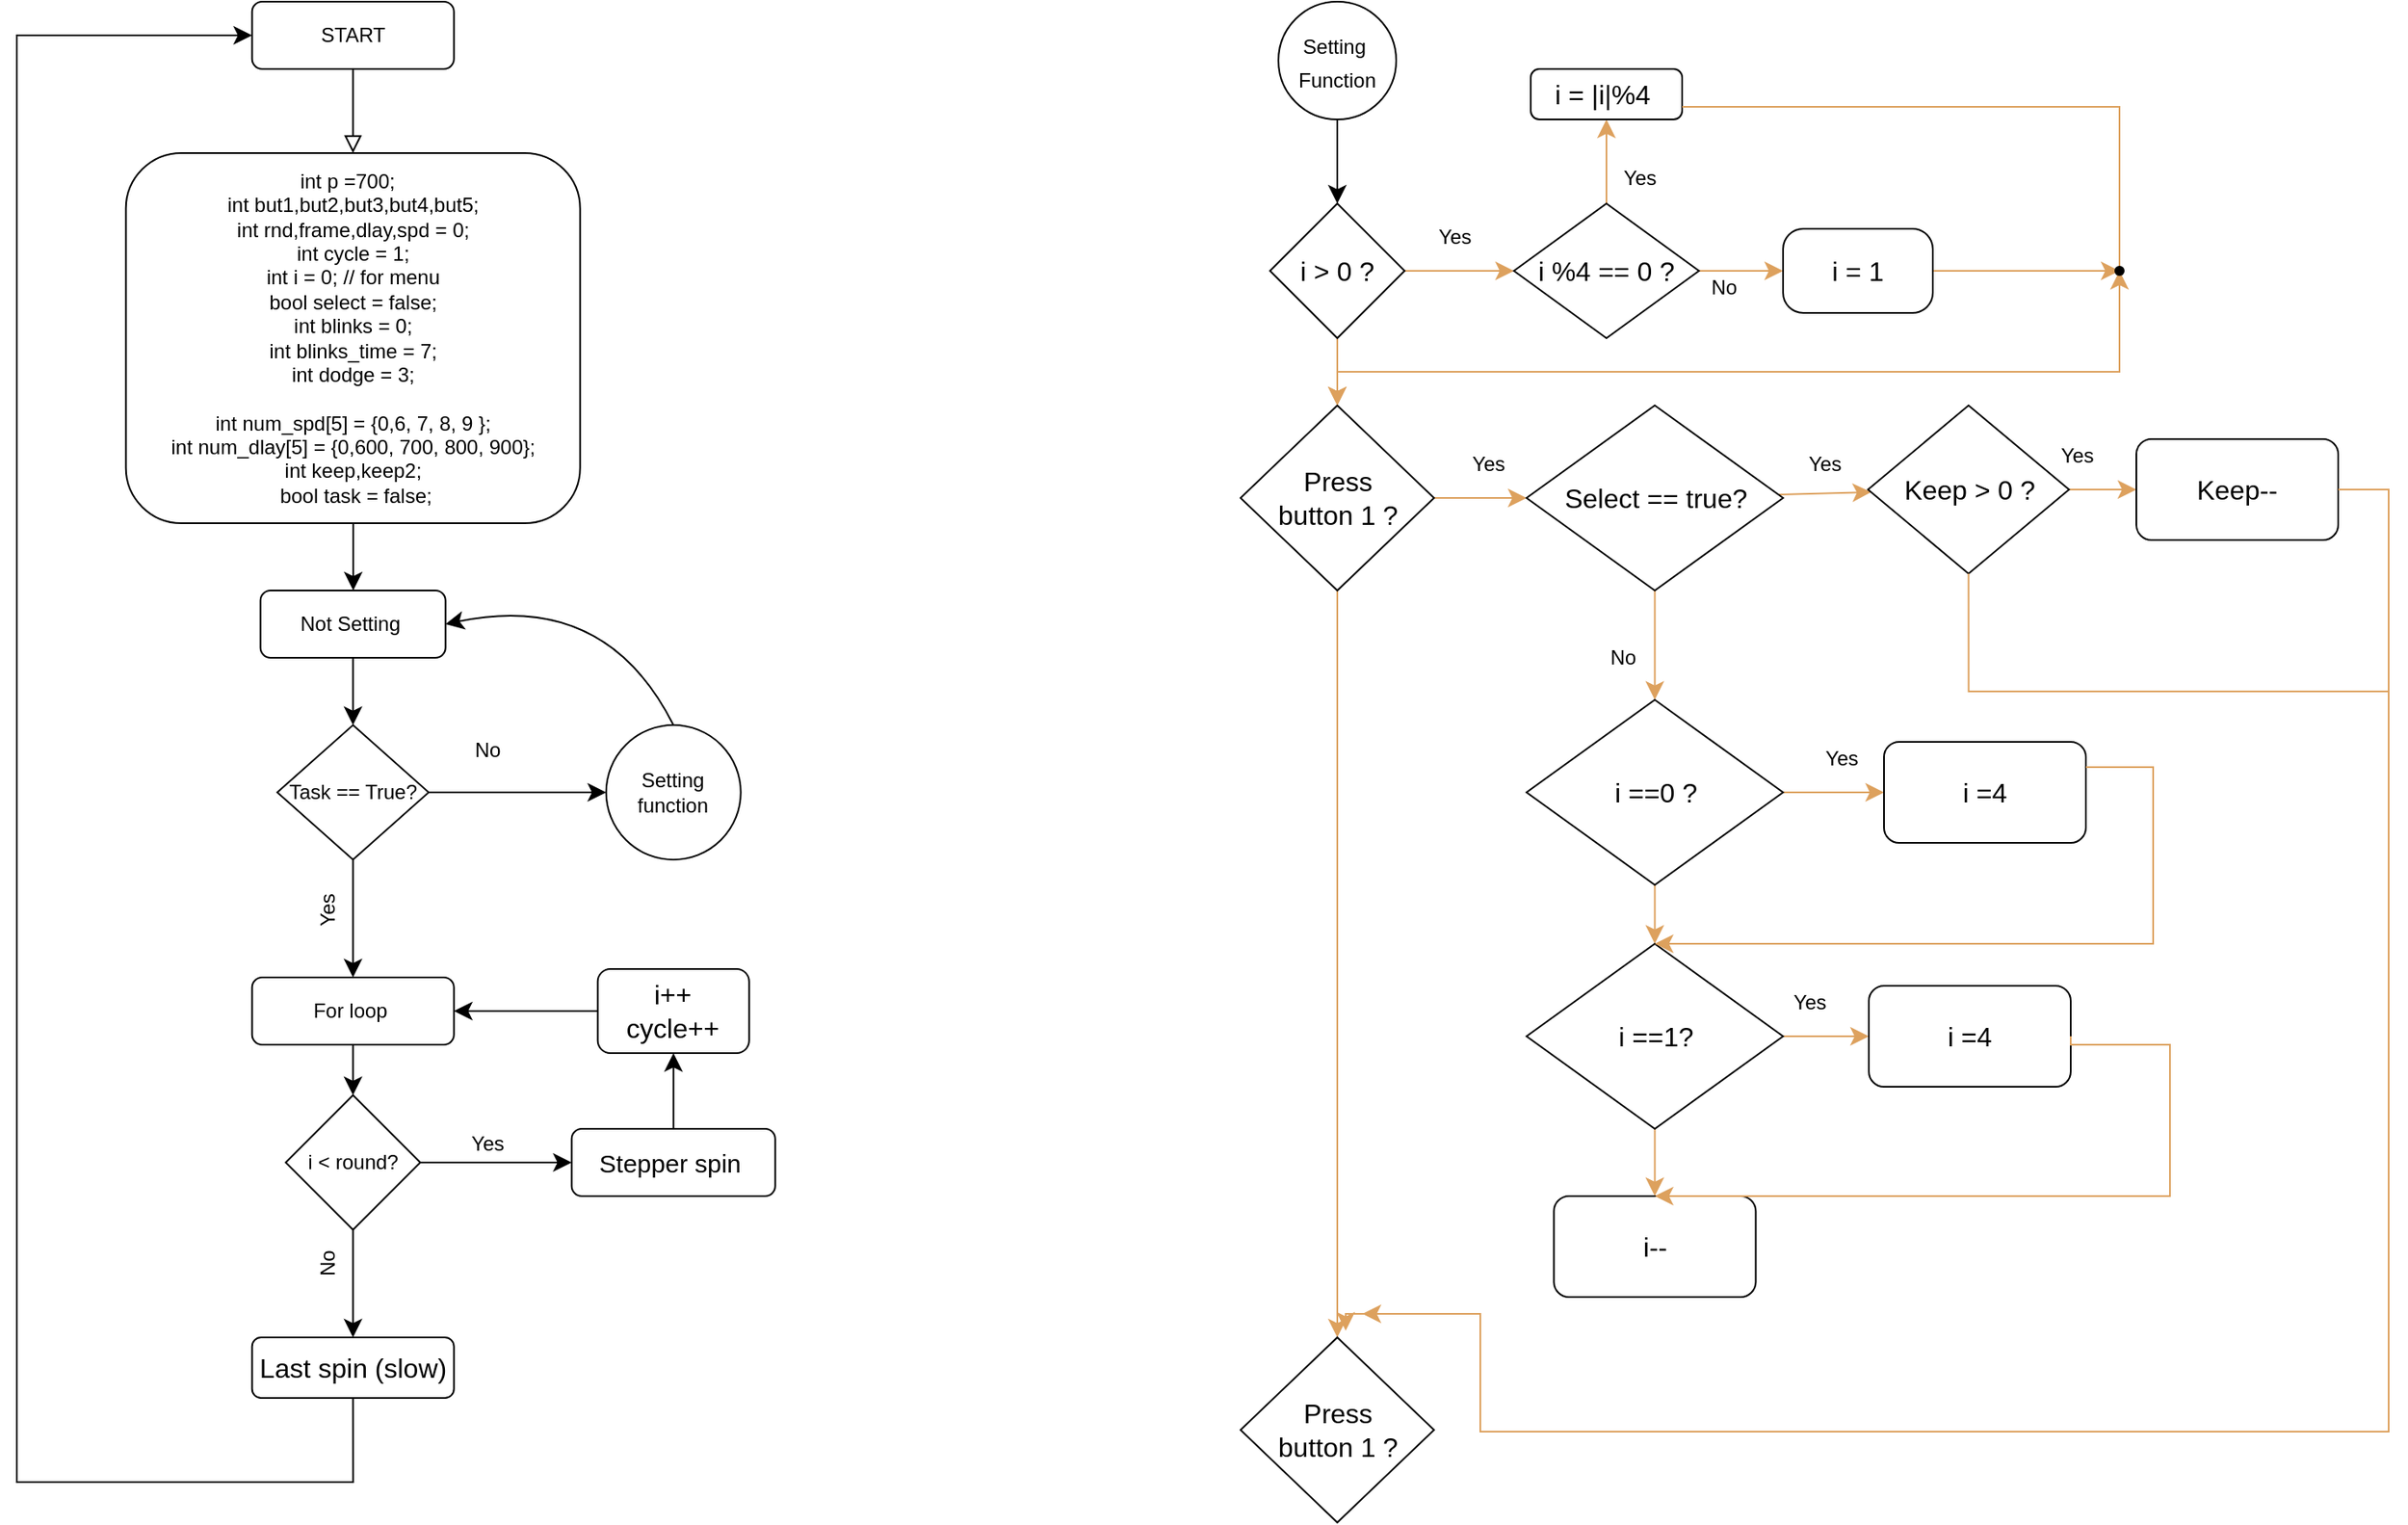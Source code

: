 <mxfile version="21.4.0" type="github" pages="2">
  <diagram id="C5RBs43oDa-KdzZeNtuy" name="Page-1">
    <mxGraphModel dx="778" dy="1082" grid="1" gridSize="10" guides="1" tooltips="1" connect="1" arrows="1" fold="1" page="1" pageScale="1" pageWidth="827" pageHeight="1169" math="0" shadow="0">
      <root>
        <mxCell id="WIyWlLk6GJQsqaUBKTNV-0" />
        <mxCell id="WIyWlLk6GJQsqaUBKTNV-1" parent="WIyWlLk6GJQsqaUBKTNV-0" />
        <mxCell id="WIyWlLk6GJQsqaUBKTNV-2" value="" style="rounded=0;html=1;jettySize=auto;orthogonalLoop=1;fontSize=11;endArrow=block;endFill=0;endSize=8;strokeWidth=1;shadow=0;labelBackgroundColor=none;edgeStyle=orthogonalEdgeStyle;entryX=0.5;entryY=0;entryDx=0;entryDy=0;" parent="WIyWlLk6GJQsqaUBKTNV-1" source="WIyWlLk6GJQsqaUBKTNV-3" target="GSnDaTGisuVbNJ6zyoTn-40" edge="1">
          <mxGeometry relative="1" as="geometry">
            <mxPoint x="340" y="120" as="targetPoint" />
          </mxGeometry>
        </mxCell>
        <mxCell id="WIyWlLk6GJQsqaUBKTNV-3" value="START" style="rounded=1;whiteSpace=wrap;html=1;fontSize=12;glass=0;strokeWidth=1;shadow=0;" parent="WIyWlLk6GJQsqaUBKTNV-1" vertex="1">
          <mxGeometry x="279.85" y="40" width="120" height="40" as="geometry" />
        </mxCell>
        <mxCell id="GSnDaTGisuVbNJ6zyoTn-1" value="Task == True?" style="rhombus;whiteSpace=wrap;html=1;shadow=0;strokeColor=default;strokeWidth=1;fontFamily=Helvetica;fontSize=12;fontColor=default;fillColor=default;" parent="WIyWlLk6GJQsqaUBKTNV-1" vertex="1">
          <mxGeometry x="294.85" y="470" width="90" height="80" as="geometry" />
        </mxCell>
        <mxCell id="GSnDaTGisuVbNJ6zyoTn-7" value="" style="edgeStyle=none;orthogonalLoop=1;jettySize=auto;html=1;rounded=0;fontFamily=Helvetica;fontSize=12;fontColor=default;startSize=8;endSize=8;curved=1;exitX=1;exitY=0.5;exitDx=0;exitDy=0;entryX=0;entryY=0.5;entryDx=0;entryDy=0;" parent="WIyWlLk6GJQsqaUBKTNV-1" source="GSnDaTGisuVbNJ6zyoTn-1" edge="1" target="sVOcNNENYaHEENW3tDD7-0">
          <mxGeometry width="140" relative="1" as="geometry">
            <mxPoint x="279.85" y="540" as="sourcePoint" />
            <mxPoint x="470" y="510" as="targetPoint" />
            <Array as="points" />
          </mxGeometry>
        </mxCell>
        <mxCell id="GSnDaTGisuVbNJ6zyoTn-8" value="" style="edgeStyle=none;orthogonalLoop=1;jettySize=auto;html=1;rounded=0;fontFamily=Helvetica;fontSize=12;fontColor=default;startSize=8;endSize=8;curved=1;exitX=0.5;exitY=1;exitDx=0;exitDy=0;" parent="WIyWlLk6GJQsqaUBKTNV-1" source="GSnDaTGisuVbNJ6zyoTn-1" edge="1">
          <mxGeometry width="140" relative="1" as="geometry">
            <mxPoint x="279.85" y="540" as="sourcePoint" />
            <mxPoint x="339.85" y="620" as="targetPoint" />
            <Array as="points">
              <mxPoint x="339.85" y="580" />
            </Array>
          </mxGeometry>
        </mxCell>
        <mxCell id="GSnDaTGisuVbNJ6zyoTn-9" value="Yes" style="text;strokeColor=none;fillColor=none;html=1;align=center;verticalAlign=middle;whiteSpace=wrap;rounded=0;fontSize=12;fontFamily=Helvetica;fontColor=default;rotation=-90;" parent="WIyWlLk6GJQsqaUBKTNV-1" vertex="1">
          <mxGeometry x="299.85" y="570" width="50" height="20" as="geometry" />
        </mxCell>
        <mxCell id="GSnDaTGisuVbNJ6zyoTn-12" value="No" style="text;strokeColor=none;fillColor=none;html=1;align=center;verticalAlign=middle;whiteSpace=wrap;rounded=0;fontSize=12;fontFamily=Helvetica;fontColor=default;rotation=0;" parent="WIyWlLk6GJQsqaUBKTNV-1" vertex="1">
          <mxGeometry x="384.85" y="470" width="70" height="30" as="geometry" />
        </mxCell>
        <mxCell id="GSnDaTGisuVbNJ6zyoTn-16" value="" style="edgeStyle=none;curved=1;rounded=0;orthogonalLoop=1;jettySize=auto;html=1;fontFamily=Helvetica;fontSize=12;fontColor=default;startSize=8;endSize=8;" parent="WIyWlLk6GJQsqaUBKTNV-1" source="GSnDaTGisuVbNJ6zyoTn-15" target="GSnDaTGisuVbNJ6zyoTn-1" edge="1">
          <mxGeometry relative="1" as="geometry" />
        </mxCell>
        <mxCell id="GSnDaTGisuVbNJ6zyoTn-15" value="Not Setting&amp;nbsp;" style="rounded=1;whiteSpace=wrap;html=1;shadow=0;strokeColor=default;strokeWidth=1;fontFamily=Helvetica;fontSize=12;fontColor=default;fillColor=default;" parent="WIyWlLk6GJQsqaUBKTNV-1" vertex="1">
          <mxGeometry x="284.85" y="390" width="110" height="40" as="geometry" />
        </mxCell>
        <mxCell id="GSnDaTGisuVbNJ6zyoTn-20" value="" style="edgeStyle=none;curved=1;rounded=0;orthogonalLoop=1;jettySize=auto;html=1;fontFamily=Helvetica;fontSize=12;fontColor=default;startSize=8;endSize=8;" parent="WIyWlLk6GJQsqaUBKTNV-1" source="GSnDaTGisuVbNJ6zyoTn-18" target="GSnDaTGisuVbNJ6zyoTn-19" edge="1">
          <mxGeometry relative="1" as="geometry" />
        </mxCell>
        <mxCell id="GSnDaTGisuVbNJ6zyoTn-18" value="For loop&amp;nbsp;" style="rounded=1;whiteSpace=wrap;html=1;shadow=0;strokeColor=default;strokeWidth=1;fontFamily=Helvetica;fontSize=12;fontColor=default;fillColor=default;" parent="WIyWlLk6GJQsqaUBKTNV-1" vertex="1">
          <mxGeometry x="279.85" y="620" width="120" height="40" as="geometry" />
        </mxCell>
        <mxCell id="GSnDaTGisuVbNJ6zyoTn-22" value="" style="edgeStyle=none;curved=1;rounded=0;orthogonalLoop=1;jettySize=auto;html=1;fontFamily=Helvetica;fontSize=12;fontColor=default;startSize=8;endSize=8;" parent="WIyWlLk6GJQsqaUBKTNV-1" source="GSnDaTGisuVbNJ6zyoTn-19" target="GSnDaTGisuVbNJ6zyoTn-21" edge="1">
          <mxGeometry relative="1" as="geometry" />
        </mxCell>
        <mxCell id="GSnDaTGisuVbNJ6zyoTn-30" value="" style="edgeStyle=none;curved=1;rounded=0;orthogonalLoop=1;jettySize=auto;html=1;fontFamily=Helvetica;fontSize=12;fontColor=default;startSize=8;endSize=8;" parent="WIyWlLk6GJQsqaUBKTNV-1" source="GSnDaTGisuVbNJ6zyoTn-19" target="GSnDaTGisuVbNJ6zyoTn-29" edge="1">
          <mxGeometry relative="1" as="geometry" />
        </mxCell>
        <mxCell id="GSnDaTGisuVbNJ6zyoTn-19" value="i &amp;lt; round?" style="rhombus;whiteSpace=wrap;html=1;shadow=0;strokeColor=default;strokeWidth=1;fontFamily=Helvetica;fontSize=12;fontColor=default;fillColor=default;" parent="WIyWlLk6GJQsqaUBKTNV-1" vertex="1">
          <mxGeometry x="299.85" y="690" width="80" height="80" as="geometry" />
        </mxCell>
        <mxCell id="GSnDaTGisuVbNJ6zyoTn-24" value="" style="edgeStyle=none;curved=1;rounded=0;orthogonalLoop=1;jettySize=auto;html=1;fontFamily=Helvetica;fontSize=12;fontColor=default;startSize=8;endSize=8;" parent="WIyWlLk6GJQsqaUBKTNV-1" source="GSnDaTGisuVbNJ6zyoTn-21" target="GSnDaTGisuVbNJ6zyoTn-23" edge="1">
          <mxGeometry relative="1" as="geometry" />
        </mxCell>
        <mxCell id="GSnDaTGisuVbNJ6zyoTn-21" value="&lt;font style=&quot;font-size: 15px;&quot;&gt;Stepper spin&amp;nbsp;&lt;/font&gt;" style="rounded=1;whiteSpace=wrap;html=1;shadow=0;strokeWidth=1;fontSize=16;" parent="WIyWlLk6GJQsqaUBKTNV-1" vertex="1">
          <mxGeometry x="469.85" y="710" width="121" height="40" as="geometry" />
        </mxCell>
        <mxCell id="GSnDaTGisuVbNJ6zyoTn-25" value="" style="edgeStyle=none;curved=1;rounded=0;orthogonalLoop=1;jettySize=auto;html=1;fontFamily=Helvetica;fontSize=12;fontColor=default;startSize=8;endSize=8;" parent="WIyWlLk6GJQsqaUBKTNV-1" source="GSnDaTGisuVbNJ6zyoTn-23" target="GSnDaTGisuVbNJ6zyoTn-18" edge="1">
          <mxGeometry relative="1" as="geometry" />
        </mxCell>
        <mxCell id="GSnDaTGisuVbNJ6zyoTn-23" value="i++&lt;br&gt;cycle++" style="whiteSpace=wrap;html=1;fontSize=16;rounded=1;shadow=0;strokeWidth=1;" parent="WIyWlLk6GJQsqaUBKTNV-1" vertex="1">
          <mxGeometry x="485.35" y="615" width="90" height="50" as="geometry" />
        </mxCell>
        <mxCell id="GSnDaTGisuVbNJ6zyoTn-26" value="Yes" style="text;strokeColor=none;fillColor=none;html=1;align=center;verticalAlign=middle;whiteSpace=wrap;rounded=0;fontSize=12;fontFamily=Helvetica;fontColor=default;rotation=0;" parent="WIyWlLk6GJQsqaUBKTNV-1" vertex="1">
          <mxGeometry x="394.85" y="710" width="50" height="17.5" as="geometry" />
        </mxCell>
        <mxCell id="GSnDaTGisuVbNJ6zyoTn-29" value="Last spin (slow)" style="rounded=1;whiteSpace=wrap;html=1;shadow=0;strokeWidth=1;fontSize=16;" parent="WIyWlLk6GJQsqaUBKTNV-1" vertex="1">
          <mxGeometry x="279.85" y="834" width="120" height="36" as="geometry" />
        </mxCell>
        <mxCell id="GSnDaTGisuVbNJ6zyoTn-31" value="No" style="text;strokeColor=none;fillColor=none;html=1;align=center;verticalAlign=middle;whiteSpace=wrap;rounded=0;fontSize=12;fontFamily=Helvetica;fontColor=default;rotation=-90;" parent="WIyWlLk6GJQsqaUBKTNV-1" vertex="1">
          <mxGeometry x="299.85" y="780" width="50" height="20" as="geometry" />
        </mxCell>
        <mxCell id="GSnDaTGisuVbNJ6zyoTn-36" value="" style="edgeStyle=segmentEdgeStyle;endArrow=classic;html=1;curved=0;rounded=0;endSize=8;startSize=8;sourcePerimeterSpacing=0;targetPerimeterSpacing=0;fontFamily=Helvetica;fontSize=12;fontColor=default;exitX=0.5;exitY=1;exitDx=0;exitDy=0;entryX=0;entryY=0.5;entryDx=0;entryDy=0;" parent="WIyWlLk6GJQsqaUBKTNV-1" source="GSnDaTGisuVbNJ6zyoTn-29" target="WIyWlLk6GJQsqaUBKTNV-3" edge="1">
          <mxGeometry width="140" relative="1" as="geometry">
            <mxPoint x="429.85" y="280" as="sourcePoint" />
            <mxPoint x="569.85" y="340" as="targetPoint" />
            <Array as="points">
              <mxPoint x="340" y="920" />
              <mxPoint x="140" y="920" />
              <mxPoint x="140" y="60" />
            </Array>
          </mxGeometry>
        </mxCell>
        <mxCell id="GSnDaTGisuVbNJ6zyoTn-41" value="" style="edgeStyle=none;curved=1;rounded=0;orthogonalLoop=1;jettySize=auto;html=1;fontFamily=Helvetica;fontSize=12;fontColor=default;startSize=8;endSize=8;" parent="WIyWlLk6GJQsqaUBKTNV-1" source="GSnDaTGisuVbNJ6zyoTn-40" edge="1">
          <mxGeometry relative="1" as="geometry">
            <mxPoint x="340" y="390" as="targetPoint" />
          </mxGeometry>
        </mxCell>
        <mxCell id="GSnDaTGisuVbNJ6zyoTn-40" value="int&amp;nbsp;p&amp;nbsp;=700;&amp;nbsp;&amp;nbsp;&lt;br&gt;&amp;nbsp;int&amp;nbsp;but1,but2,but3,but4,but5;&amp;nbsp;&lt;br&gt;&amp;nbsp;int&amp;nbsp;rnd,frame,dlay,spd&amp;nbsp;=&amp;nbsp;0;&amp;nbsp;&lt;br&gt;&amp;nbsp;int&amp;nbsp;cycle&amp;nbsp;=&amp;nbsp;1;&amp;nbsp;&lt;br&gt;&amp;nbsp;int&amp;nbsp;i&amp;nbsp;=&amp;nbsp;0;&amp;nbsp;//&amp;nbsp;for&amp;nbsp;menu&amp;nbsp;&lt;br&gt;&amp;nbsp;bool&amp;nbsp;select&amp;nbsp;=&amp;nbsp;false;&amp;nbsp;&lt;br&gt;&amp;nbsp;int&amp;nbsp;blinks&amp;nbsp;=&amp;nbsp;0;&amp;nbsp;&lt;br&gt;&amp;nbsp;int&amp;nbsp;blinks_time&amp;nbsp;=&amp;nbsp;7;&amp;nbsp;&lt;br&gt;&amp;nbsp;int&amp;nbsp;dodge&amp;nbsp;=&amp;nbsp;3;&amp;nbsp;&lt;br&gt;&amp;nbsp;&amp;nbsp;&lt;br&gt;&amp;nbsp;int&amp;nbsp;num_spd[5]&amp;nbsp;=&amp;nbsp;{0,6,&amp;nbsp;7,&amp;nbsp;8,&amp;nbsp;9&amp;nbsp;};&amp;nbsp;&lt;br&gt;&amp;nbsp;int&amp;nbsp;num_dlay[5]&amp;nbsp;=&amp;nbsp;{0,600,&amp;nbsp;700,&amp;nbsp;800,&amp;nbsp;900};&amp;nbsp;&lt;br&gt;&amp;nbsp;int&amp;nbsp;keep,keep2;&amp;nbsp;&lt;br&gt;&amp;nbsp;bool&amp;nbsp;task&amp;nbsp;=&amp;nbsp;false;" style="rounded=1;whiteSpace=wrap;html=1;shadow=0;strokeColor=default;strokeWidth=1;fontFamily=Helvetica;fontSize=12;fontColor=default;fillColor=default;" parent="WIyWlLk6GJQsqaUBKTNV-1" vertex="1">
          <mxGeometry x="204.85" y="130" width="270" height="220" as="geometry" />
        </mxCell>
        <mxCell id="pPi1bvgAa9zzBWxP_0Qe-2" style="edgeStyle=none;curved=1;rounded=0;orthogonalLoop=1;jettySize=auto;html=1;exitX=0.5;exitY=0;exitDx=0;exitDy=0;fontSize=12;startSize=8;endSize=8;entryX=1;entryY=0.5;entryDx=0;entryDy=0;" edge="1" parent="WIyWlLk6GJQsqaUBKTNV-1" source="sVOcNNENYaHEENW3tDD7-0" target="GSnDaTGisuVbNJ6zyoTn-15">
          <mxGeometry relative="1" as="geometry">
            <mxPoint x="400" y="400" as="targetPoint" />
            <Array as="points">
              <mxPoint x="490" y="390" />
            </Array>
          </mxGeometry>
        </mxCell>
        <mxCell id="sVOcNNENYaHEENW3tDD7-0" value="Setting function" style="ellipse;whiteSpace=wrap;html=1;shadow=0;strokeColor=default;strokeWidth=1;fontFamily=Helvetica;fontSize=12;fontColor=default;fillColor=default;" parent="WIyWlLk6GJQsqaUBKTNV-1" vertex="1">
          <mxGeometry x="490.35" y="470" width="80" height="80" as="geometry" />
        </mxCell>
        <mxCell id="OQtr-XCylp0rG3zbolwm-3" value="" style="edgeStyle=none;curved=1;rounded=0;orthogonalLoop=1;jettySize=auto;html=1;strokeColor=#000000;fontSize=12;fontColor=#FEFAE0;startSize=8;endSize=8;fillColor=#BC6C25;" edge="1" parent="WIyWlLk6GJQsqaUBKTNV-1" source="OQtr-XCylp0rG3zbolwm-1" target="OQtr-XCylp0rG3zbolwm-2">
          <mxGeometry relative="1" as="geometry" />
        </mxCell>
        <mxCell id="OQtr-XCylp0rG3zbolwm-1" value="&lt;font style=&quot;font-size: 12px;&quot;&gt;Setting&amp;nbsp;&lt;br&gt;Function&lt;/font&gt;" style="ellipse;whiteSpace=wrap;html=1;aspect=fixed;fontSize=16;" vertex="1" parent="WIyWlLk6GJQsqaUBKTNV-1">
          <mxGeometry x="890" y="40" width="70" height="70" as="geometry" />
        </mxCell>
        <mxCell id="OQtr-XCylp0rG3zbolwm-7" value="" style="edgeStyle=none;curved=1;rounded=0;orthogonalLoop=1;jettySize=auto;html=1;strokeColor=#DDA15E;fontSize=12;fontColor=#FEFAE0;startSize=8;endSize=8;fillColor=#BC6C25;" edge="1" parent="WIyWlLk6GJQsqaUBKTNV-1" source="OQtr-XCylp0rG3zbolwm-2" target="OQtr-XCylp0rG3zbolwm-6">
          <mxGeometry relative="1" as="geometry" />
        </mxCell>
        <mxCell id="OQtr-XCylp0rG3zbolwm-18" value="" style="edgeStyle=none;curved=1;rounded=0;orthogonalLoop=1;jettySize=auto;html=1;strokeColor=#DDA15E;fontSize=12;fontColor=#FEFAE0;startSize=8;endSize=8;fillColor=#BC6C25;" edge="1" parent="WIyWlLk6GJQsqaUBKTNV-1" source="OQtr-XCylp0rG3zbolwm-2" target="OQtr-XCylp0rG3zbolwm-17">
          <mxGeometry relative="1" as="geometry" />
        </mxCell>
        <mxCell id="OQtr-XCylp0rG3zbolwm-2" value="i &amp;gt; 0 ?" style="rhombus;whiteSpace=wrap;html=1;fontSize=16;" vertex="1" parent="WIyWlLk6GJQsqaUBKTNV-1">
          <mxGeometry x="885" y="160" width="80" height="80" as="geometry" />
        </mxCell>
        <mxCell id="OQtr-XCylp0rG3zbolwm-9" value="" style="edgeStyle=none;curved=1;rounded=0;orthogonalLoop=1;jettySize=auto;html=1;strokeColor=#DDA15E;fontSize=12;fontColor=#FEFAE0;startSize=8;endSize=8;fillColor=#BC6C25;" edge="1" parent="WIyWlLk6GJQsqaUBKTNV-1" source="OQtr-XCylp0rG3zbolwm-6" target="OQtr-XCylp0rG3zbolwm-8">
          <mxGeometry relative="1" as="geometry" />
        </mxCell>
        <mxCell id="OQtr-XCylp0rG3zbolwm-11" value="" style="edgeStyle=none;curved=1;rounded=0;orthogonalLoop=1;jettySize=auto;html=1;strokeColor=#DDA15E;fontSize=12;fontColor=#FEFAE0;startSize=8;endSize=8;fillColor=#BC6C25;" edge="1" parent="WIyWlLk6GJQsqaUBKTNV-1" source="OQtr-XCylp0rG3zbolwm-6" target="OQtr-XCylp0rG3zbolwm-10">
          <mxGeometry relative="1" as="geometry" />
        </mxCell>
        <mxCell id="OQtr-XCylp0rG3zbolwm-6" value="i %4 == 0 ?" style="rhombus;whiteSpace=wrap;html=1;fontSize=16;" vertex="1" parent="WIyWlLk6GJQsqaUBKTNV-1">
          <mxGeometry x="1030" y="160" width="110" height="80" as="geometry" />
        </mxCell>
        <mxCell id="OQtr-XCylp0rG3zbolwm-50" value="" style="edgeStyle=none;curved=1;rounded=0;orthogonalLoop=1;jettySize=auto;html=1;strokeColor=#DDA15E;fontSize=12;fontColor=#FEFAE0;startSize=8;endSize=8;fillColor=#BC6C25;" edge="1" parent="WIyWlLk6GJQsqaUBKTNV-1" source="OQtr-XCylp0rG3zbolwm-8" target="OQtr-XCylp0rG3zbolwm-49">
          <mxGeometry relative="1" as="geometry" />
        </mxCell>
        <mxCell id="OQtr-XCylp0rG3zbolwm-8" value="i = 1" style="rounded=1;whiteSpace=wrap;html=1;fontSize=16;arcSize=24;" vertex="1" parent="WIyWlLk6GJQsqaUBKTNV-1">
          <mxGeometry x="1190" y="175" width="89" height="50" as="geometry" />
        </mxCell>
        <mxCell id="OQtr-XCylp0rG3zbolwm-10" value="i = |i|%4&amp;nbsp;" style="rounded=1;whiteSpace=wrap;html=1;fontSize=16;arcSize=17;" vertex="1" parent="WIyWlLk6GJQsqaUBKTNV-1">
          <mxGeometry x="1040" y="80" width="90" height="30" as="geometry" />
        </mxCell>
        <mxCell id="OQtr-XCylp0rG3zbolwm-14" value="No" style="text;strokeColor=none;fillColor=none;html=1;align=center;verticalAlign=middle;whiteSpace=wrap;rounded=0;fontSize=12;fontFamily=Helvetica;fontColor=default;rotation=0;" vertex="1" parent="WIyWlLk6GJQsqaUBKTNV-1">
          <mxGeometry x="1120" y="195" width="70" height="30" as="geometry" />
        </mxCell>
        <mxCell id="OQtr-XCylp0rG3zbolwm-15" value="Yes" style="text;strokeColor=none;fillColor=none;html=1;align=center;verticalAlign=middle;whiteSpace=wrap;rounded=0;fontSize=12;fontFamily=Helvetica;fontColor=default;rotation=0;" vertex="1" parent="WIyWlLk6GJQsqaUBKTNV-1">
          <mxGeometry x="1070" y="130" width="70" height="30" as="geometry" />
        </mxCell>
        <mxCell id="OQtr-XCylp0rG3zbolwm-16" value="Yes" style="text;strokeColor=none;fillColor=none;html=1;align=center;verticalAlign=middle;whiteSpace=wrap;rounded=0;fontSize=12;fontFamily=Helvetica;fontColor=default;rotation=0;" vertex="1" parent="WIyWlLk6GJQsqaUBKTNV-1">
          <mxGeometry x="960" y="165" width="70" height="30" as="geometry" />
        </mxCell>
        <mxCell id="OQtr-XCylp0rG3zbolwm-22" value="" style="edgeStyle=none;curved=1;rounded=0;orthogonalLoop=1;jettySize=auto;html=1;strokeColor=#DDA15E;fontSize=12;fontColor=#FEFAE0;startSize=8;endSize=8;fillColor=#BC6C25;" edge="1" parent="WIyWlLk6GJQsqaUBKTNV-1" source="OQtr-XCylp0rG3zbolwm-17" target="OQtr-XCylp0rG3zbolwm-21">
          <mxGeometry relative="1" as="geometry" />
        </mxCell>
        <mxCell id="OQtr-XCylp0rG3zbolwm-66" value="" style="edgeStyle=none;curved=1;rounded=0;orthogonalLoop=1;jettySize=auto;html=1;strokeColor=#DDA15E;fontSize=12;fontColor=#FEFAE0;startSize=8;endSize=8;fillColor=#BC6C25;" edge="1" parent="WIyWlLk6GJQsqaUBKTNV-1" source="OQtr-XCylp0rG3zbolwm-17" target="OQtr-XCylp0rG3zbolwm-65">
          <mxGeometry relative="1" as="geometry" />
        </mxCell>
        <mxCell id="OQtr-XCylp0rG3zbolwm-17" value="Press &lt;br&gt;button 1 ?" style="rhombus;whiteSpace=wrap;html=1;fontSize=16;" vertex="1" parent="WIyWlLk6GJQsqaUBKTNV-1">
          <mxGeometry x="867.5" y="280" width="115" height="110" as="geometry" />
        </mxCell>
        <mxCell id="OQtr-XCylp0rG3zbolwm-24" value="" style="edgeStyle=none;curved=1;rounded=0;orthogonalLoop=1;jettySize=auto;html=1;strokeColor=#DDA15E;fontSize=12;fontColor=#FEFAE0;startSize=8;endSize=8;fillColor=#BC6C25;" edge="1" parent="WIyWlLk6GJQsqaUBKTNV-1" source="OQtr-XCylp0rG3zbolwm-21" target="OQtr-XCylp0rG3zbolwm-23">
          <mxGeometry relative="1" as="geometry" />
        </mxCell>
        <mxCell id="OQtr-XCylp0rG3zbolwm-33" value="" style="edgeStyle=none;curved=1;rounded=0;orthogonalLoop=1;jettySize=auto;html=1;strokeColor=#DDA15E;fontSize=12;fontColor=#FEFAE0;startSize=8;endSize=8;fillColor=#BC6C25;" edge="1" parent="WIyWlLk6GJQsqaUBKTNV-1" source="OQtr-XCylp0rG3zbolwm-21" target="OQtr-XCylp0rG3zbolwm-32">
          <mxGeometry relative="1" as="geometry" />
        </mxCell>
        <mxCell id="OQtr-XCylp0rG3zbolwm-21" value="Select == true?" style="rhombus;whiteSpace=wrap;html=1;fontSize=16;" vertex="1" parent="WIyWlLk6GJQsqaUBKTNV-1">
          <mxGeometry x="1037.5" y="280" width="152.5" height="110" as="geometry" />
        </mxCell>
        <mxCell id="OQtr-XCylp0rG3zbolwm-27" value="" style="edgeStyle=none;curved=1;rounded=0;orthogonalLoop=1;jettySize=auto;html=1;strokeColor=#DDA15E;fontSize=12;fontColor=#FEFAE0;startSize=8;endSize=8;fillColor=#BC6C25;" edge="1" parent="WIyWlLk6GJQsqaUBKTNV-1" source="OQtr-XCylp0rG3zbolwm-23" target="OQtr-XCylp0rG3zbolwm-26">
          <mxGeometry relative="1" as="geometry" />
        </mxCell>
        <mxCell id="OQtr-XCylp0rG3zbolwm-23" value="Keep &amp;gt; 0 ?" style="rhombus;whiteSpace=wrap;html=1;fontSize=16;" vertex="1" parent="WIyWlLk6GJQsqaUBKTNV-1">
          <mxGeometry x="1240.5" y="280" width="119.5" height="100" as="geometry" />
        </mxCell>
        <mxCell id="OQtr-XCylp0rG3zbolwm-26" value="Keep--" style="rounded=1;whiteSpace=wrap;html=1;fontSize=16;" vertex="1" parent="WIyWlLk6GJQsqaUBKTNV-1">
          <mxGeometry x="1400" y="300" width="120" height="60" as="geometry" />
        </mxCell>
        <mxCell id="OQtr-XCylp0rG3zbolwm-28" value="Yes" style="text;strokeColor=none;fillColor=none;html=1;align=center;verticalAlign=middle;whiteSpace=wrap;rounded=0;fontSize=12;fontFamily=Helvetica;fontColor=default;rotation=0;" vertex="1" parent="WIyWlLk6GJQsqaUBKTNV-1">
          <mxGeometry x="980" y="300" width="70" height="30" as="geometry" />
        </mxCell>
        <mxCell id="OQtr-XCylp0rG3zbolwm-29" value="Yes" style="text;strokeColor=none;fillColor=none;html=1;align=center;verticalAlign=middle;whiteSpace=wrap;rounded=0;fontSize=12;fontFamily=Helvetica;fontColor=default;rotation=0;" vertex="1" parent="WIyWlLk6GJQsqaUBKTNV-1">
          <mxGeometry x="1180" y="300" width="70" height="30" as="geometry" />
        </mxCell>
        <mxCell id="OQtr-XCylp0rG3zbolwm-30" value="Yes" style="text;strokeColor=none;fillColor=none;html=1;align=center;verticalAlign=middle;whiteSpace=wrap;rounded=0;fontSize=12;fontFamily=Helvetica;fontColor=default;rotation=0;" vertex="1" parent="WIyWlLk6GJQsqaUBKTNV-1">
          <mxGeometry x="1330" y="290" width="70" height="40" as="geometry" />
        </mxCell>
        <mxCell id="OQtr-XCylp0rG3zbolwm-35" value="" style="edgeStyle=none;curved=1;rounded=0;orthogonalLoop=1;jettySize=auto;html=1;strokeColor=#DDA15E;fontSize=12;fontColor=#FEFAE0;startSize=8;endSize=8;fillColor=#BC6C25;" edge="1" parent="WIyWlLk6GJQsqaUBKTNV-1" target="OQtr-XCylp0rG3zbolwm-34">
          <mxGeometry relative="1" as="geometry">
            <mxPoint x="1276.0" y="504.925" as="sourcePoint" />
          </mxGeometry>
        </mxCell>
        <mxCell id="OQtr-XCylp0rG3zbolwm-37" value="" style="edgeStyle=none;curved=1;rounded=0;orthogonalLoop=1;jettySize=auto;html=1;strokeColor=#DDA15E;fontSize=12;fontColor=#FEFAE0;startSize=8;endSize=8;fillColor=#BC6C25;" edge="1" parent="WIyWlLk6GJQsqaUBKTNV-1" source="OQtr-XCylp0rG3zbolwm-32" target="OQtr-XCylp0rG3zbolwm-36">
          <mxGeometry relative="1" as="geometry" />
        </mxCell>
        <mxCell id="OQtr-XCylp0rG3zbolwm-55" value="" style="edgeStyle=none;curved=1;rounded=0;orthogonalLoop=1;jettySize=auto;html=1;strokeColor=#DDA15E;fontSize=12;fontColor=#FEFAE0;startSize=8;endSize=8;fillColor=#BC6C25;" edge="1" parent="WIyWlLk6GJQsqaUBKTNV-1" source="OQtr-XCylp0rG3zbolwm-32" target="OQtr-XCylp0rG3zbolwm-34">
          <mxGeometry relative="1" as="geometry" />
        </mxCell>
        <mxCell id="OQtr-XCylp0rG3zbolwm-32" value="i ==0 ?" style="rhombus;whiteSpace=wrap;html=1;fontSize=16;" vertex="1" parent="WIyWlLk6GJQsqaUBKTNV-1">
          <mxGeometry x="1037.5" y="455" width="152.5" height="110" as="geometry" />
        </mxCell>
        <mxCell id="OQtr-XCylp0rG3zbolwm-34" value="i =4" style="rounded=1;whiteSpace=wrap;html=1;fontSize=16;" vertex="1" parent="WIyWlLk6GJQsqaUBKTNV-1">
          <mxGeometry x="1250" y="480" width="120" height="60" as="geometry" />
        </mxCell>
        <mxCell id="OQtr-XCylp0rG3zbolwm-39" value="" style="edgeStyle=none;curved=1;rounded=0;orthogonalLoop=1;jettySize=auto;html=1;strokeColor=#DDA15E;fontSize=12;fontColor=#FEFAE0;startSize=8;endSize=8;fillColor=#BC6C25;" edge="1" parent="WIyWlLk6GJQsqaUBKTNV-1" source="OQtr-XCylp0rG3zbolwm-36" target="OQtr-XCylp0rG3zbolwm-38">
          <mxGeometry relative="1" as="geometry" />
        </mxCell>
        <mxCell id="OQtr-XCylp0rG3zbolwm-44" value="" style="edgeStyle=none;curved=1;rounded=0;orthogonalLoop=1;jettySize=auto;html=1;strokeColor=#DDA15E;fontSize=12;fontColor=#FEFAE0;startSize=8;endSize=8;fillColor=#BC6C25;" edge="1" parent="WIyWlLk6GJQsqaUBKTNV-1" source="OQtr-XCylp0rG3zbolwm-36" target="OQtr-XCylp0rG3zbolwm-43">
          <mxGeometry relative="1" as="geometry" />
        </mxCell>
        <mxCell id="OQtr-XCylp0rG3zbolwm-36" value="i ==1?" style="rhombus;whiteSpace=wrap;html=1;fontSize=16;" vertex="1" parent="WIyWlLk6GJQsqaUBKTNV-1">
          <mxGeometry x="1037.5" y="600" width="152.5" height="110" as="geometry" />
        </mxCell>
        <mxCell id="OQtr-XCylp0rG3zbolwm-38" value="i =4" style="rounded=1;whiteSpace=wrap;html=1;fontSize=16;" vertex="1" parent="WIyWlLk6GJQsqaUBKTNV-1">
          <mxGeometry x="1241" y="625" width="120" height="60" as="geometry" />
        </mxCell>
        <mxCell id="OQtr-XCylp0rG3zbolwm-42" value="Yes" style="text;strokeColor=none;fillColor=none;html=1;align=center;verticalAlign=middle;whiteSpace=wrap;rounded=0;fontSize=12;fontFamily=Helvetica;fontColor=default;rotation=0;" vertex="1" parent="WIyWlLk6GJQsqaUBKTNV-1">
          <mxGeometry x="1171" y="620" width="70" height="30" as="geometry" />
        </mxCell>
        <mxCell id="OQtr-XCylp0rG3zbolwm-43" value="i--" style="rounded=1;whiteSpace=wrap;html=1;fontSize=16;" vertex="1" parent="WIyWlLk6GJQsqaUBKTNV-1">
          <mxGeometry x="1053.75" y="750" width="120" height="60" as="geometry" />
        </mxCell>
        <mxCell id="OQtr-XCylp0rG3zbolwm-48" value="" style="edgeStyle=segmentEdgeStyle;endArrow=classic;html=1;curved=0;rounded=0;endSize=8;startSize=8;sourcePerimeterSpacing=0;targetPerimeterSpacing=0;strokeColor=#DDA15E;fontSize=12;fontColor=#FEFAE0;fillColor=#BC6C25;exitDx=0;exitDy=0;entryX=0.5;entryY=0;entryDx=0;entryDy=0;" edge="1" parent="WIyWlLk6GJQsqaUBKTNV-1" source="OQtr-XCylp0rG3zbolwm-49" target="OQtr-XCylp0rG3zbolwm-17">
          <mxGeometry width="140" relative="1" as="geometry">
            <mxPoint x="1140" y="100" as="sourcePoint" />
            <mxPoint x="1010" y="420" as="targetPoint" />
            <Array as="points">
              <mxPoint x="925" y="260" />
            </Array>
          </mxGeometry>
        </mxCell>
        <mxCell id="OQtr-XCylp0rG3zbolwm-51" value="" style="edgeStyle=segmentEdgeStyle;endArrow=classic;html=1;curved=0;rounded=0;endSize=8;startSize=8;sourcePerimeterSpacing=0;targetPerimeterSpacing=0;strokeColor=#DDA15E;fontSize=12;fontColor=#FEFAE0;fillColor=#BC6C25;exitX=1;exitY=0.75;exitDx=0;exitDy=0;entryDx=0;entryDy=0;" edge="1" parent="WIyWlLk6GJQsqaUBKTNV-1" source="OQtr-XCylp0rG3zbolwm-10" target="OQtr-XCylp0rG3zbolwm-49">
          <mxGeometry width="140" relative="1" as="geometry">
            <mxPoint x="1130" y="102" as="sourcePoint" />
            <mxPoint x="925" y="280" as="targetPoint" />
            <Array as="points">
              <mxPoint x="1390" y="103" />
              <mxPoint x="1390" y="260" />
            </Array>
          </mxGeometry>
        </mxCell>
        <mxCell id="OQtr-XCylp0rG3zbolwm-49" value="" style="shape=waypoint;sketch=0;size=6;pointerEvents=1;points=[];fillColor=default;resizable=0;rotatable=0;perimeter=centerPerimeter;snapToPoint=1;fontSize=16;rounded=1;arcSize=24;" vertex="1" parent="WIyWlLk6GJQsqaUBKTNV-1">
          <mxGeometry x="1380" y="190" width="20" height="20" as="geometry" />
        </mxCell>
        <mxCell id="OQtr-XCylp0rG3zbolwm-53" value="" style="edgeStyle=segmentEdgeStyle;endArrow=classic;html=1;curved=0;rounded=0;endSize=8;startSize=8;sourcePerimeterSpacing=0;targetPerimeterSpacing=0;strokeColor=#DDA15E;fontSize=12;fontColor=#FEFAE0;fillColor=#BC6C25;exitX=0.5;exitY=1;exitDx=0;exitDy=0;" edge="1" parent="WIyWlLk6GJQsqaUBKTNV-1" source="OQtr-XCylp0rG3zbolwm-23">
          <mxGeometry width="140" relative="1" as="geometry">
            <mxPoint x="1310" y="390" as="sourcePoint" />
            <mxPoint x="940" y="820" as="targetPoint" />
            <Array as="points">
              <mxPoint x="1300" y="450" />
              <mxPoint x="1550" y="450" />
              <mxPoint x="1550" y="890" />
              <mxPoint x="1010" y="890" />
              <mxPoint x="1010" y="820" />
            </Array>
          </mxGeometry>
        </mxCell>
        <mxCell id="OQtr-XCylp0rG3zbolwm-54" value="" style="edgeStyle=segmentEdgeStyle;endArrow=classic;html=1;curved=0;rounded=0;endSize=8;startSize=8;sourcePerimeterSpacing=0;targetPerimeterSpacing=0;strokeColor=#DDA15E;fontSize=12;fontColor=#FEFAE0;fillColor=#BC6C25;exitX=1;exitY=0.5;exitDx=0;exitDy=0;" edge="1" parent="WIyWlLk6GJQsqaUBKTNV-1" source="OQtr-XCylp0rG3zbolwm-26">
          <mxGeometry width="140" relative="1" as="geometry">
            <mxPoint x="1240" y="460" as="sourcePoint" />
            <mxPoint x="930" y="830" as="targetPoint" />
            <Array as="points">
              <mxPoint x="1550" y="330" />
              <mxPoint x="1550" y="890" />
              <mxPoint x="1010" y="890" />
              <mxPoint x="1010" y="820" />
              <mxPoint x="930" y="820" />
            </Array>
          </mxGeometry>
        </mxCell>
        <mxCell id="OQtr-XCylp0rG3zbolwm-56" value="Yes" style="text;strokeColor=none;fillColor=none;html=1;align=center;verticalAlign=middle;whiteSpace=wrap;rounded=0;fontSize=12;fontFamily=Helvetica;fontColor=default;rotation=0;" vertex="1" parent="WIyWlLk6GJQsqaUBKTNV-1">
          <mxGeometry x="1190" y="470" width="70" height="40" as="geometry" />
        </mxCell>
        <mxCell id="OQtr-XCylp0rG3zbolwm-62" value="" style="edgeStyle=segmentEdgeStyle;endArrow=classic;html=1;curved=0;rounded=0;endSize=8;startSize=8;sourcePerimeterSpacing=0;targetPerimeterSpacing=0;strokeColor=#DDA15E;fontSize=12;fontColor=#FEFAE0;fillColor=#BC6C25;exitX=1;exitY=0.25;exitDx=0;exitDy=0;entryX=0.5;entryY=0;entryDx=0;entryDy=0;" edge="1" parent="WIyWlLk6GJQsqaUBKTNV-1" source="OQtr-XCylp0rG3zbolwm-34" target="OQtr-XCylp0rG3zbolwm-36">
          <mxGeometry width="140" relative="1" as="geometry">
            <mxPoint x="1240" y="460" as="sourcePoint" />
            <mxPoint x="1380" y="520" as="targetPoint" />
            <Array as="points">
              <mxPoint x="1410" y="495" />
              <mxPoint x="1410" y="600" />
            </Array>
          </mxGeometry>
        </mxCell>
        <mxCell id="OQtr-XCylp0rG3zbolwm-63" value="" style="edgeStyle=segmentEdgeStyle;endArrow=classic;html=1;curved=0;rounded=0;endSize=8;startSize=8;sourcePerimeterSpacing=0;targetPerimeterSpacing=0;strokeColor=#DDA15E;fontSize=12;fontColor=#FEFAE0;fillColor=#BC6C25;exitX=1;exitY=0.5;exitDx=0;exitDy=0;entryX=0.5;entryY=0;entryDx=0;entryDy=0;" edge="1" parent="WIyWlLk6GJQsqaUBKTNV-1" source="OQtr-XCylp0rG3zbolwm-38" target="OQtr-XCylp0rG3zbolwm-43">
          <mxGeometry width="140" relative="1" as="geometry">
            <mxPoint x="1380" y="780" as="sourcePoint" />
            <mxPoint x="1124" y="885" as="targetPoint" />
            <Array as="points">
              <mxPoint x="1361" y="660" />
              <mxPoint x="1420" y="660" />
              <mxPoint x="1420" y="750" />
            </Array>
          </mxGeometry>
        </mxCell>
        <mxCell id="OQtr-XCylp0rG3zbolwm-64" value="No" style="text;strokeColor=none;fillColor=none;html=1;align=center;verticalAlign=middle;whiteSpace=wrap;rounded=0;fontSize=12;fontFamily=Helvetica;fontColor=default;rotation=0;" vertex="1" parent="WIyWlLk6GJQsqaUBKTNV-1">
          <mxGeometry x="1060" y="430" width="70" as="geometry" />
        </mxCell>
        <mxCell id="OQtr-XCylp0rG3zbolwm-65" value="Press &lt;br&gt;button 1 ?" style="rhombus;whiteSpace=wrap;html=1;fontSize=16;" vertex="1" parent="WIyWlLk6GJQsqaUBKTNV-1">
          <mxGeometry x="867.5" y="834" width="115" height="110" as="geometry" />
        </mxCell>
      </root>
    </mxGraphModel>
  </diagram>
  <diagram id="jAzT_HGL4EGFrYdmddWQ" name="หน้า-2">
    <mxGraphModel dx="370" dy="515" grid="0" gridSize="10" guides="1" tooltips="1" connect="1" arrows="1" fold="1" page="0" pageScale="1" pageWidth="827" pageHeight="1169" math="0" shadow="0">
      <root>
        <mxCell id="0" />
        <mxCell id="1" parent="0" />
      </root>
    </mxGraphModel>
  </diagram>
</mxfile>
